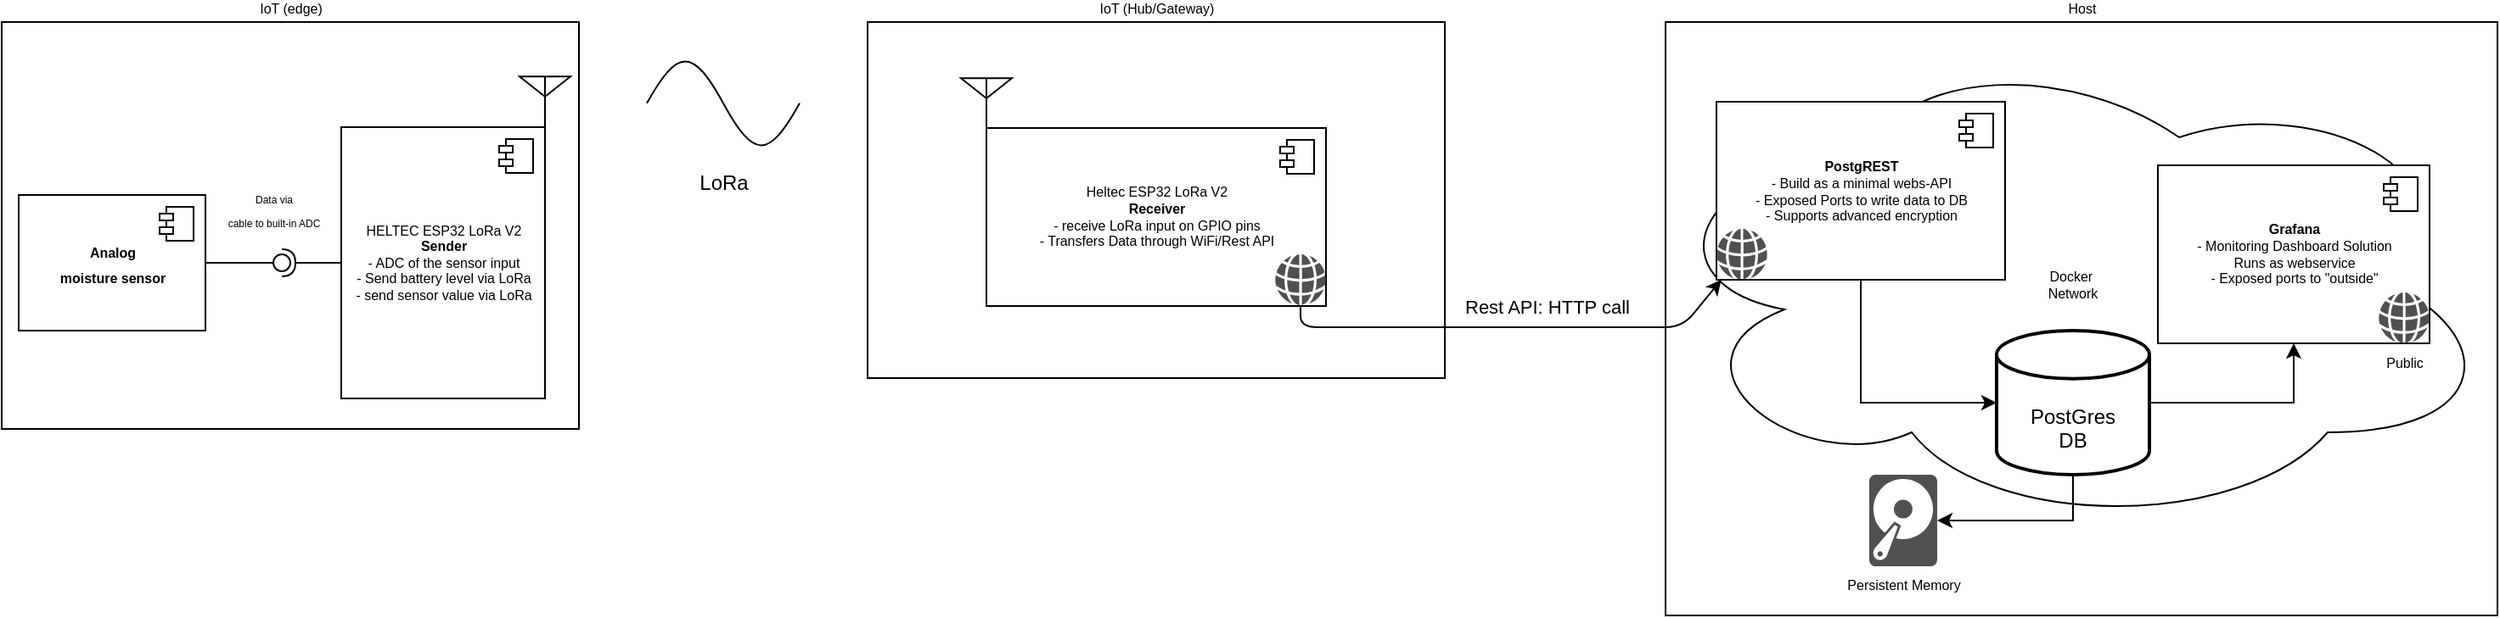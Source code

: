 <mxfile version="13.7.9" type="device"><diagram id="v1LYdzNVe4aL9nJnN2uV" name="Page-1"><mxGraphModel dx="2272" dy="762" grid="1" gridSize="10" guides="1" tooltips="1" connect="1" arrows="1" fold="1" page="1" pageScale="1" pageWidth="850" pageHeight="1100" math="0" shadow="0"><root><mxCell id="0"/><mxCell id="1" parent="0"/><mxCell id="MC5-8TYzKay_diOJauyH-26" value="&lt;div align=&quot;center&quot;&gt;Host&lt;/div&gt;" style="html=1;fontSize=8;labelPosition=center;verticalLabelPosition=top;align=center;verticalAlign=bottom;" parent="1" vertex="1"><mxGeometry x="930" y="70" width="490" height="350" as="geometry"/></mxCell><mxCell id="MC5-8TYzKay_diOJauyH-27" value="Docker&amp;nbsp;&lt;br&gt;Network" style="ellipse;shape=cloud;whiteSpace=wrap;html=1;fontSize=8;" parent="1" vertex="1"><mxGeometry x="920" y="80" width="500" height="290" as="geometry"/></mxCell><mxCell id="MC5-8TYzKay_diOJauyH-24" value="&lt;div&gt;IoT (Hub/Gateway)&lt;/div&gt;" style="html=1;fontSize=8;labelPosition=center;verticalLabelPosition=top;align=center;verticalAlign=bottom;" parent="1" vertex="1"><mxGeometry x="460" y="70" width="340" height="210" as="geometry"/></mxCell><mxCell id="MC5-8TYzKay_diOJauyH-22" value="&lt;div&gt;IoT (edge)&lt;/div&gt;" style="html=1;fontSize=8;labelPosition=center;verticalLabelPosition=top;align=center;verticalAlign=bottom;" parent="1" vertex="1"><mxGeometry x="-50" y="70" width="340" height="240" as="geometry"/></mxCell><mxCell id="MC5-8TYzKay_diOJauyH-4" value="&lt;font style=&quot;font-size: 8px&quot;&gt;&lt;b&gt;Analog &lt;br&gt;moisture sensor&lt;br&gt;&lt;/b&gt;&lt;/font&gt;" style="html=1;dropTarget=0;" parent="1" vertex="1"><mxGeometry x="-40" y="172" width="110" height="80" as="geometry"/></mxCell><mxCell id="MC5-8TYzKay_diOJauyH-5" value="" style="shape=module;jettyWidth=8;jettyHeight=4;" parent="MC5-8TYzKay_diOJauyH-4" vertex="1"><mxGeometry x="1" width="20" height="20" relative="1" as="geometry"><mxPoint x="-27" y="7" as="offset"/></mxGeometry></mxCell><mxCell id="MC5-8TYzKay_diOJauyH-6" value="&lt;div style=&quot;font-size: 8px&quot;&gt;&lt;font style=&quot;font-size: 8px&quot;&gt;HELTEC ESP32 LoRa V2&lt;/font&gt;&lt;/div&gt;&lt;div style=&quot;font-size: 8px&quot;&gt;&lt;font style=&quot;font-size: 8px&quot;&gt;&lt;b&gt;Sender&lt;/b&gt;&lt;/font&gt;&lt;/div&gt;&lt;div style=&quot;font-size: 8px&quot;&gt;&lt;font style=&quot;font-size: 8px&quot;&gt;- ADC of the sensor input&lt;/font&gt;&lt;/div&gt;&lt;div style=&quot;font-size: 8px&quot;&gt;&lt;font style=&quot;font-size: 8px&quot;&gt;- Send battery level via LoRa&lt;/font&gt;&lt;/div&gt;&lt;div style=&quot;font-size: 8px&quot;&gt;&lt;font style=&quot;font-size: 8px&quot;&gt;- send sensor value via LoRa&lt;br&gt;&lt;/font&gt;&lt;/div&gt;" style="html=1;dropTarget=0;" parent="1" vertex="1"><mxGeometry x="150" y="132" width="120" height="160" as="geometry"/></mxCell><mxCell id="MC5-8TYzKay_diOJauyH-7" value="" style="shape=module;jettyWidth=8;jettyHeight=4;" parent="MC5-8TYzKay_diOJauyH-6" vertex="1"><mxGeometry x="1" width="20" height="20" relative="1" as="geometry"><mxPoint x="-27" y="7" as="offset"/></mxGeometry></mxCell><mxCell id="0N1BtvwJpqr97Z4qZNup-4" style="edgeStyle=orthogonalEdgeStyle;rounded=0;orthogonalLoop=1;jettySize=auto;html=1;exitX=0.5;exitY=1;exitDx=0;exitDy=0;entryX=0;entryY=0.5;entryDx=0;entryDy=0;entryPerimeter=0;" edge="1" parent="1" source="0N1BtvwJpqr97Z4qZNup-10" target="MC5-8TYzKay_diOJauyH-14"><mxGeometry relative="1" as="geometry"><mxPoint x="1060" y="222" as="sourcePoint"/></mxGeometry></mxCell><mxCell id="MC5-8TYzKay_diOJauyH-31" style="edgeStyle=orthogonalEdgeStyle;rounded=0;orthogonalLoop=1;jettySize=auto;html=1;exitX=0.5;exitY=1;exitDx=0;exitDy=0;exitPerimeter=0;fontSize=8;" parent="1" source="MC5-8TYzKay_diOJauyH-14" target="MC5-8TYzKay_diOJauyH-30" edge="1"><mxGeometry relative="1" as="geometry"/></mxCell><mxCell id="0N1BtvwJpqr97Z4qZNup-5" style="edgeStyle=orthogonalEdgeStyle;rounded=0;orthogonalLoop=1;jettySize=auto;html=1;exitX=1;exitY=0.5;exitDx=0;exitDy=0;exitPerimeter=0;entryX=0.5;entryY=1;entryDx=0;entryDy=0;" edge="1" parent="1" source="MC5-8TYzKay_diOJauyH-14" target="0N1BtvwJpqr97Z4qZNup-8"><mxGeometry relative="1" as="geometry"><mxPoint x="1290" y="262" as="targetPoint"/></mxGeometry></mxCell><mxCell id="MC5-8TYzKay_diOJauyH-14" value="&lt;div&gt;&lt;br&gt;&lt;/div&gt;&lt;div&gt;&lt;br&gt;&lt;/div&gt;&lt;div&gt;PostGres&lt;/div&gt;&lt;div&gt;DB&lt;br&gt;&lt;/div&gt;" style="strokeWidth=2;html=1;shape=mxgraph.flowchart.database;whiteSpace=wrap;" parent="1" vertex="1"><mxGeometry x="1125" y="252" width="90" height="85" as="geometry"/></mxCell><mxCell id="MC5-8TYzKay_diOJauyH-16" value="&lt;span style=&quot;background-color: transparent&quot;&gt;&lt;font style=&quot;font-size: 6px&quot;&gt;Data via &lt;br&gt;cable to built-in ADC&lt;br&gt;&lt;/font&gt;&lt;/span&gt;" style="rounded=0;orthogonalLoop=1;jettySize=auto;html=1;endArrow=none;endFill=0;exitX=1;exitY=0.5;exitDx=0;exitDy=0;" parent="1" source="MC5-8TYzKay_diOJauyH-4" edge="1"><mxGeometry x="1" y="32" relative="1" as="geometry"><mxPoint x="50" y="212" as="sourcePoint"/><mxPoint x="110" y="212" as="targetPoint"/><mxPoint as="offset"/></mxGeometry></mxCell><mxCell id="MC5-8TYzKay_diOJauyH-17" value="" style="rounded=0;orthogonalLoop=1;jettySize=auto;html=1;endArrow=halfCircle;endFill=0;entryX=0.5;entryY=0.5;entryDx=0;entryDy=0;endSize=6;strokeWidth=1;exitX=0;exitY=0.5;exitDx=0;exitDy=0;" parent="1" source="MC5-8TYzKay_diOJauyH-6" target="MC5-8TYzKay_diOJauyH-18" edge="1"><mxGeometry relative="1" as="geometry"><mxPoint x="90" y="185" as="sourcePoint"/></mxGeometry></mxCell><mxCell id="MC5-8TYzKay_diOJauyH-18" value="" style="ellipse;whiteSpace=wrap;html=1;fontFamily=Helvetica;fontSize=12;fontColor=#000000;align=center;strokeColor=#000000;fillColor=#ffffff;points=[];aspect=fixed;resizable=0;" parent="1" vertex="1"><mxGeometry x="110" y="207" width="10" height="10" as="geometry"/></mxCell><mxCell id="MC5-8TYzKay_diOJauyH-20" value="&lt;div style=&quot;font-size: 8px;&quot;&gt;Heltec ESP32 LoRa V2 &lt;br style=&quot;font-size: 8px;&quot;&gt;&lt;/div&gt;&lt;div style=&quot;font-size: 8px;&quot;&gt;&lt;b style=&quot;font-size: 8px;&quot;&gt;Receiver&lt;/b&gt;&lt;/div&gt;&lt;div style=&quot;font-size: 8px;&quot;&gt;- receive LoRa input on GPIO pins&lt;/div&gt;&lt;div style=&quot;font-size: 8px;&quot;&gt;- Transfers Data through WiFi/Rest API&lt;br style=&quot;font-size: 8px;&quot;&gt;&lt;/div&gt;" style="html=1;dropTarget=0;fontSize=8;" parent="1" vertex="1"><mxGeometry x="530" y="132.5" width="200" height="105" as="geometry"/></mxCell><mxCell id="MC5-8TYzKay_diOJauyH-21" value="" style="shape=module;jettyWidth=8;jettyHeight=4;" parent="MC5-8TYzKay_diOJauyH-20" vertex="1"><mxGeometry x="1" width="20" height="20" relative="1" as="geometry"><mxPoint x="-27" y="7" as="offset"/></mxGeometry></mxCell><mxCell id="MC5-8TYzKay_diOJauyH-30" value="Persistent Memory&lt;br&gt;" style="pointerEvents=1;shadow=0;dashed=0;html=1;strokeColor=none;fillColor=#505050;labelPosition=center;verticalLabelPosition=bottom;verticalAlign=top;outlineConnect=0;align=center;shape=mxgraph.office.devices.hard_disk;fontSize=8;" parent="1" vertex="1"><mxGeometry x="1050" y="337" width="40" height="54" as="geometry"/></mxCell><mxCell id="MC5-8TYzKay_diOJauyH-34" value="" style="verticalLabelPosition=bottom;shadow=0;dashed=0;align=center;html=1;verticalAlign=top;shape=mxgraph.electrical.radio.aerial_-_antenna_2;fontSize=8;fontColor=#000000;" parent="1" vertex="1"><mxGeometry x="255" y="102" width="30" height="30" as="geometry"/></mxCell><mxCell id="MC5-8TYzKay_diOJauyH-36" value="" style="verticalLabelPosition=bottom;shadow=0;dashed=0;align=center;html=1;verticalAlign=top;shape=mxgraph.electrical.radio.aerial_-_antenna_2;fontSize=8;fontColor=#000000;" parent="1" vertex="1"><mxGeometry x="515" y="103" width="30" height="30" as="geometry"/></mxCell><mxCell id="MC5-8TYzKay_diOJauyH-38" value="" style="pointerEvents=1;shadow=0;dashed=0;html=1;strokeColor=none;fillColor=#505050;labelPosition=center;verticalLabelPosition=bottom;verticalAlign=top;outlineConnect=0;align=center;shape=mxgraph.office.concepts.globe_internet;fontSize=8;fontColor=#000000;" parent="1" vertex="1"><mxGeometry x="700" y="207" width="30" height="30" as="geometry"/></mxCell><mxCell id="0N1BtvwJpqr97Z4qZNup-1" value="LoRa" style="pointerEvents=1;verticalLabelPosition=bottom;shadow=0;dashed=0;align=center;html=1;verticalAlign=top;shape=mxgraph.electrical.waveforms.sine_wave;" vertex="1" parent="1"><mxGeometry x="330" y="84.91" width="90" height="66.18" as="geometry"/></mxCell><mxCell id="0N1BtvwJpqr97Z4qZNup-3" value="" style="endArrow=classic;html=1;" edge="1" parent="1" source="MC5-8TYzKay_diOJauyH-38" target="MC5-8TYzKay_diOJauyH-37"><mxGeometry width="50" height="50" relative="1" as="geometry"><mxPoint x="790" y="360" as="sourcePoint"/><mxPoint x="860" y="380" as="targetPoint"/><Array as="points"><mxPoint x="715" y="250"/><mxPoint x="940" y="250"/></Array></mxGeometry></mxCell><mxCell id="0N1BtvwJpqr97Z4qZNup-7" value="Rest API:&amp;nbsp;HTTP call" style="edgeLabel;html=1;align=center;verticalAlign=middle;resizable=0;points=[];" vertex="1" connectable="0" parent="0N1BtvwJpqr97Z4qZNup-3"><mxGeometry x="0.216" y="4" relative="1" as="geometry"><mxPoint x="-9" y="-8.5" as="offset"/></mxGeometry></mxCell><mxCell id="0N1BtvwJpqr97Z4qZNup-8" value="&lt;div style=&quot;font-size: 8px&quot;&gt;&lt;b&gt;Grafana&lt;/b&gt;&lt;/div&gt;&lt;div style=&quot;font-size: 8px&quot;&gt;- Monitoring Dashboard Solution&lt;/div&gt;&lt;div style=&quot;font-size: 8px&quot;&gt;Runs as webservice&lt;/div&gt;&lt;div style=&quot;font-size: 8px&quot;&gt;- Exposed ports to &quot;outside&quot;&lt;/div&gt;" style="html=1;dropTarget=0;fontSize=8;" vertex="1" parent="1"><mxGeometry x="1220" y="154.5" width="160" height="105" as="geometry"/></mxCell><mxCell id="0N1BtvwJpqr97Z4qZNup-9" value="" style="shape=module;jettyWidth=8;jettyHeight=4;" vertex="1" parent="0N1BtvwJpqr97Z4qZNup-8"><mxGeometry x="1" width="20" height="20" relative="1" as="geometry"><mxPoint x="-27" y="7" as="offset"/></mxGeometry></mxCell><mxCell id="0N1BtvwJpqr97Z4qZNup-2" value="Public" style="pointerEvents=1;shadow=0;dashed=0;html=1;strokeColor=none;fillColor=#505050;labelPosition=center;verticalLabelPosition=bottom;verticalAlign=top;outlineConnect=0;align=center;shape=mxgraph.office.concepts.globe_internet;fontSize=8;fontColor=#000000;" vertex="1" parent="1"><mxGeometry x="1350" y="229.5" width="30" height="30" as="geometry"/></mxCell><mxCell id="0N1BtvwJpqr97Z4qZNup-10" value="&lt;div style=&quot;font-size: 8px&quot;&gt;&lt;b&gt;PostgREST&lt;/b&gt;&lt;/div&gt;&lt;div style=&quot;font-size: 8px&quot;&gt;- Build as a minimal webs-API&lt;/div&gt;&lt;div style=&quot;font-size: 8px&quot;&gt;- Exposed Ports to write data to DB&lt;/div&gt;&lt;div style=&quot;font-size: 8px&quot;&gt;- Supports advanced encryption&lt;/div&gt;" style="html=1;dropTarget=0;fontSize=8;" vertex="1" parent="1"><mxGeometry x="960" y="117" width="170" height="105" as="geometry"/></mxCell><mxCell id="0N1BtvwJpqr97Z4qZNup-11" value="" style="shape=module;jettyWidth=8;jettyHeight=4;" vertex="1" parent="0N1BtvwJpqr97Z4qZNup-10"><mxGeometry x="1" width="20" height="20" relative="1" as="geometry"><mxPoint x="-27" y="7" as="offset"/></mxGeometry></mxCell><mxCell id="MC5-8TYzKay_diOJauyH-37" value="" style="pointerEvents=1;shadow=0;dashed=0;html=1;strokeColor=none;fillColor=#505050;labelPosition=center;verticalLabelPosition=bottom;verticalAlign=top;outlineConnect=0;align=center;shape=mxgraph.office.concepts.globe_internet;fontSize=8;fontColor=#000000;" parent="1" vertex="1"><mxGeometry x="960" y="192" width="30" height="30" as="geometry"/></mxCell></root></mxGraphModel></diagram></mxfile>